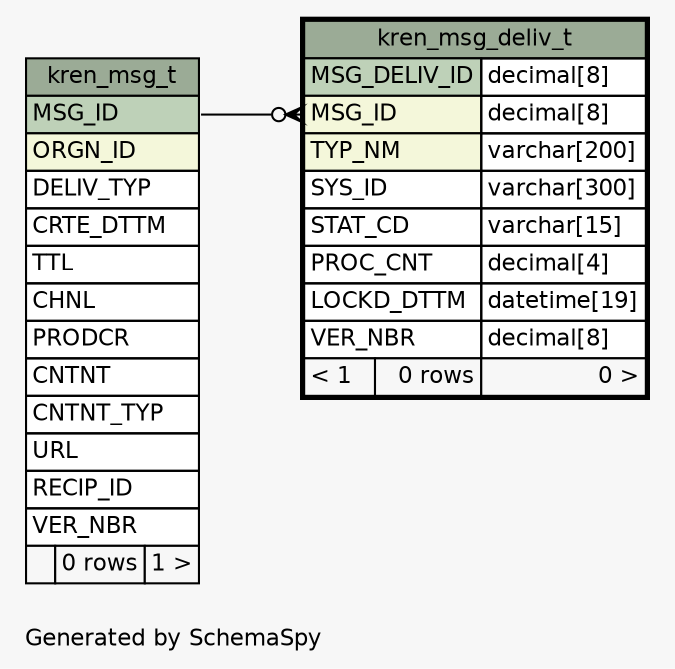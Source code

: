 // dot 2.28.0 on Mac OS X 10.7.2
// SchemaSpy rev 590
digraph "oneDegreeRelationshipsDiagram" {
  graph [
    rankdir="RL"
    bgcolor="#f7f7f7"
    label="\nGenerated by SchemaSpy"
    labeljust="l"
    nodesep="0.18"
    ranksep="0.46"
    fontname="Helvetica"
    fontsize="11"
  ];
  node [
    fontname="Helvetica"
    fontsize="11"
    shape="plaintext"
  ];
  edge [
    arrowsize="0.8"
  ];
  "kren_msg_deliv_t":"MSG_ID":w -> "kren_msg_t":"MSG_ID":e [arrowhead=none dir=back arrowtail=crowodot];
  "kren_msg_deliv_t" [
    label=<
    <TABLE BORDER="2" CELLBORDER="1" CELLSPACING="0" BGCOLOR="#ffffff">
      <TR><TD COLSPAN="3" BGCOLOR="#9bab96" ALIGN="CENTER">kren_msg_deliv_t</TD></TR>
      <TR><TD PORT="MSG_DELIV_ID" COLSPAN="2" BGCOLOR="#bed1b8" ALIGN="LEFT">MSG_DELIV_ID</TD><TD PORT="MSG_DELIV_ID.type" ALIGN="LEFT">decimal[8]</TD></TR>
      <TR><TD PORT="MSG_ID" COLSPAN="2" BGCOLOR="#f4f7da" ALIGN="LEFT">MSG_ID</TD><TD PORT="MSG_ID.type" ALIGN="LEFT">decimal[8]</TD></TR>
      <TR><TD PORT="TYP_NM" COLSPAN="2" BGCOLOR="#f4f7da" ALIGN="LEFT">TYP_NM</TD><TD PORT="TYP_NM.type" ALIGN="LEFT">varchar[200]</TD></TR>
      <TR><TD PORT="SYS_ID" COLSPAN="2" ALIGN="LEFT">SYS_ID</TD><TD PORT="SYS_ID.type" ALIGN="LEFT">varchar[300]</TD></TR>
      <TR><TD PORT="STAT_CD" COLSPAN="2" ALIGN="LEFT">STAT_CD</TD><TD PORT="STAT_CD.type" ALIGN="LEFT">varchar[15]</TD></TR>
      <TR><TD PORT="PROC_CNT" COLSPAN="2" ALIGN="LEFT">PROC_CNT</TD><TD PORT="PROC_CNT.type" ALIGN="LEFT">decimal[4]</TD></TR>
      <TR><TD PORT="LOCKD_DTTM" COLSPAN="2" ALIGN="LEFT">LOCKD_DTTM</TD><TD PORT="LOCKD_DTTM.type" ALIGN="LEFT">datetime[19]</TD></TR>
      <TR><TD PORT="VER_NBR" COLSPAN="2" ALIGN="LEFT">VER_NBR</TD><TD PORT="VER_NBR.type" ALIGN="LEFT">decimal[8]</TD></TR>
      <TR><TD ALIGN="LEFT" BGCOLOR="#f7f7f7">&lt; 1</TD><TD ALIGN="RIGHT" BGCOLOR="#f7f7f7">0 rows</TD><TD ALIGN="RIGHT" BGCOLOR="#f7f7f7">0 &gt;</TD></TR>
    </TABLE>>
    URL="kren_msg_deliv_t.html"
    tooltip="kren_msg_deliv_t"
  ];
  "kren_msg_t" [
    label=<
    <TABLE BORDER="0" CELLBORDER="1" CELLSPACING="0" BGCOLOR="#ffffff">
      <TR><TD COLSPAN="3" BGCOLOR="#9bab96" ALIGN="CENTER">kren_msg_t</TD></TR>
      <TR><TD PORT="MSG_ID" COLSPAN="3" BGCOLOR="#bed1b8" ALIGN="LEFT">MSG_ID</TD></TR>
      <TR><TD PORT="ORGN_ID" COLSPAN="3" BGCOLOR="#f4f7da" ALIGN="LEFT">ORGN_ID</TD></TR>
      <TR><TD PORT="DELIV_TYP" COLSPAN="3" ALIGN="LEFT">DELIV_TYP</TD></TR>
      <TR><TD PORT="CRTE_DTTM" COLSPAN="3" ALIGN="LEFT">CRTE_DTTM</TD></TR>
      <TR><TD PORT="TTL" COLSPAN="3" ALIGN="LEFT">TTL</TD></TR>
      <TR><TD PORT="CHNL" COLSPAN="3" ALIGN="LEFT">CHNL</TD></TR>
      <TR><TD PORT="PRODCR" COLSPAN="3" ALIGN="LEFT">PRODCR</TD></TR>
      <TR><TD PORT="CNTNT" COLSPAN="3" ALIGN="LEFT">CNTNT</TD></TR>
      <TR><TD PORT="CNTNT_TYP" COLSPAN="3" ALIGN="LEFT">CNTNT_TYP</TD></TR>
      <TR><TD PORT="URL" COLSPAN="3" ALIGN="LEFT">URL</TD></TR>
      <TR><TD PORT="RECIP_ID" COLSPAN="3" ALIGN="LEFT">RECIP_ID</TD></TR>
      <TR><TD PORT="VER_NBR" COLSPAN="3" ALIGN="LEFT">VER_NBR</TD></TR>
      <TR><TD ALIGN="LEFT" BGCOLOR="#f7f7f7">  </TD><TD ALIGN="RIGHT" BGCOLOR="#f7f7f7">0 rows</TD><TD ALIGN="RIGHT" BGCOLOR="#f7f7f7">1 &gt;</TD></TR>
    </TABLE>>
    URL="kren_msg_t.html"
    tooltip="kren_msg_t"
  ];
}
